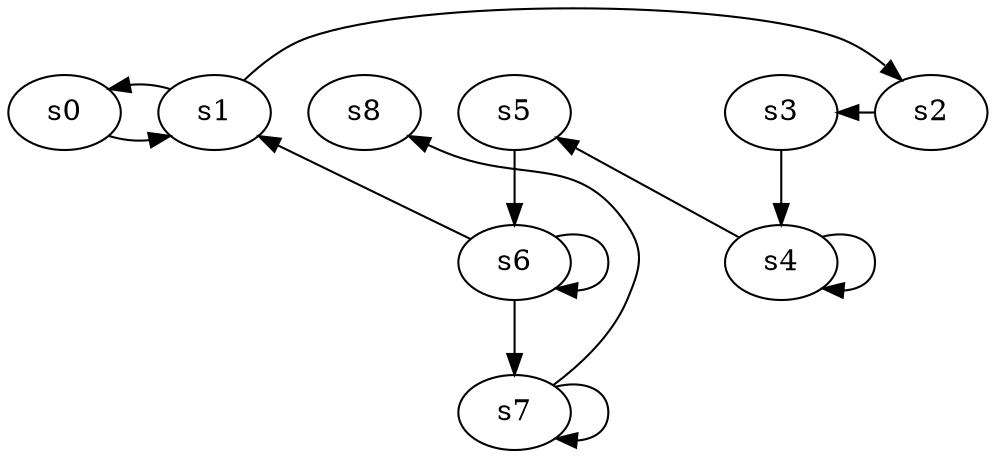 digraph game_0134_chain_9 {
    s0 [name="s0", player=0];
    s1 [name="s1", player=1];
    s2 [name="s2", player=0];
    s3 [name="s3", player=1];
    s4 [name="s4", player=0];
    s5 [name="s5", player=1];
    s6 [name="s6", player=0];
    s7 [name="s7", player=1];
    s8 [name="s8", player=0];

    s0 -> s1 [constraint="time % 3 == 1"];
    s1 -> s2 [constraint="time % 4 == 1"];
    s2 -> s3 [constraint="time % 3 == 2"];
    s3 -> s4;
    s4 -> s5 [constraint="time % 4 == 2"];
    s5 -> s6;
    s6 -> s7;
    s7 -> s8 [constraint="time % 2 == 0"];
    s1 -> s0 [constraint="!(time % 3 == 0)"];
    s4 -> s4 [constraint="time % 2 == 0"];
    s6 -> s6 [constraint="time % 3 == 0"];
    s6 -> s1 [constraint="!(time % 3 == 0)"];
    s7 -> s7 [constraint="time % 2 == 0"];
}
